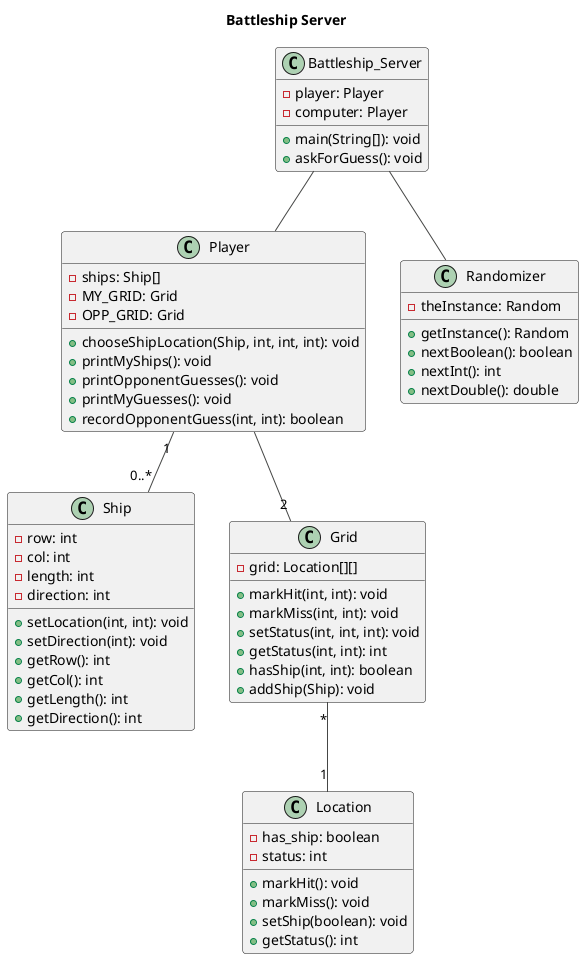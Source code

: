 @startuml
!theme vibrant

skin rose

title Battleship Server

class Battleship_Server {
  - player: Player
  - computer: Player
  
  + main(String[]): void
  + askForGuess(): void
}

class Player {
  - ships: Ship[]
  - MY_GRID: Grid
  - OPP_GRID: Grid
  
  + chooseShipLocation(Ship, int, int, int): void
  + printMyShips(): void
  + printOpponentGuesses(): void
  + printMyGuesses(): void
  + recordOpponentGuess(int, int): boolean
}


class Ship {
  - row: int
  - col: int
  - length: int
  - direction: int
  
  + setLocation(int, int): void
  + setDirection(int): void
  + getRow(): int
  + getCol(): int
  + getLength(): int
  + getDirection(): int
}

class Grid {
  - grid: Location[][]
  
  + markHit(int, int): void
  + markMiss(int, int): void
  + setStatus(int, int, int): void
  + getStatus(int, int): int
  + hasShip(int, int): boolean
  + addShip(Ship): void
}


class Location {
  - has_ship: boolean
  - status: int
  
  + markHit(): void
  + markMiss(): void
  + setShip(boolean): void
  + getStatus(): int
}


class Randomizer {
  - theInstance: Random
  
  + getInstance(): Random
  + nextBoolean(): boolean
  + nextInt(): int
  + nextDouble(): double
}

Player "1" -- "0..*" Ship
Player -- "2" Grid
Grid "*" -- "1" Location
Battleship_Server -- Player
Battleship_Server -- Randomizer


@enduml
